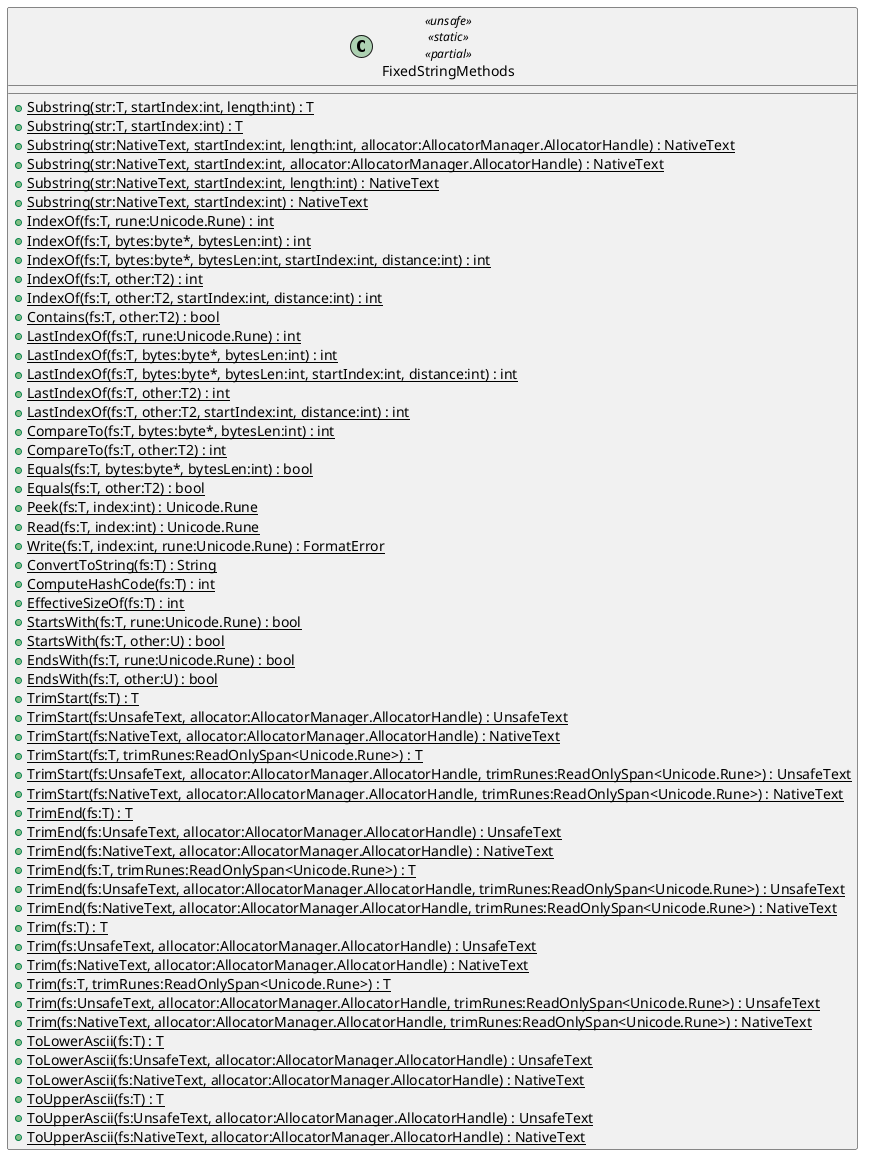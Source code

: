 @startuml
class FixedStringMethods <<unsafe>> <<static>> <<partial>> {
    + {static} Substring(str:T, startIndex:int, length:int) : T
    + {static} Substring(str:T, startIndex:int) : T
    + {static} Substring(str:NativeText, startIndex:int, length:int, allocator:AllocatorManager.AllocatorHandle) : NativeText
    + {static} Substring(str:NativeText, startIndex:int, allocator:AllocatorManager.AllocatorHandle) : NativeText
    + {static} Substring(str:NativeText, startIndex:int, length:int) : NativeText
    + {static} Substring(str:NativeText, startIndex:int) : NativeText
    + {static} IndexOf(fs:T, rune:Unicode.Rune) : int
    + {static} IndexOf(fs:T, bytes:byte*, bytesLen:int) : int
    + {static} IndexOf(fs:T, bytes:byte*, bytesLen:int, startIndex:int, distance:int) : int
    + {static} IndexOf(fs:T, other:T2) : int
    + {static} IndexOf(fs:T, other:T2, startIndex:int, distance:int) : int
    + {static} Contains(fs:T, other:T2) : bool
    + {static} LastIndexOf(fs:T, rune:Unicode.Rune) : int
    + {static} LastIndexOf(fs:T, bytes:byte*, bytesLen:int) : int
    + {static} LastIndexOf(fs:T, bytes:byte*, bytesLen:int, startIndex:int, distance:int) : int
    + {static} LastIndexOf(fs:T, other:T2) : int
    + {static} LastIndexOf(fs:T, other:T2, startIndex:int, distance:int) : int
    + {static} CompareTo(fs:T, bytes:byte*, bytesLen:int) : int
    + {static} CompareTo(fs:T, other:T2) : int
    + {static} Equals(fs:T, bytes:byte*, bytesLen:int) : bool
    + {static} Equals(fs:T, other:T2) : bool
    + {static} Peek(fs:T, index:int) : Unicode.Rune
    + {static} Read(fs:T, index:int) : Unicode.Rune
    + {static} Write(fs:T, index:int, rune:Unicode.Rune) : FormatError
    + {static} ConvertToString(fs:T) : String
    + {static} ComputeHashCode(fs:T) : int
    + {static} EffectiveSizeOf(fs:T) : int
    + {static} StartsWith(fs:T, rune:Unicode.Rune) : bool
    + {static} StartsWith(fs:T, other:U) : bool
    + {static} EndsWith(fs:T, rune:Unicode.Rune) : bool
    + {static} EndsWith(fs:T, other:U) : bool
    + {static} TrimStart(fs:T) : T
    + {static} TrimStart(fs:UnsafeText, allocator:AllocatorManager.AllocatorHandle) : UnsafeText
    + {static} TrimStart(fs:NativeText, allocator:AllocatorManager.AllocatorHandle) : NativeText
    + {static} TrimStart(fs:T, trimRunes:ReadOnlySpan<Unicode.Rune>) : T
    + {static} TrimStart(fs:UnsafeText, allocator:AllocatorManager.AllocatorHandle, trimRunes:ReadOnlySpan<Unicode.Rune>) : UnsafeText
    + {static} TrimStart(fs:NativeText, allocator:AllocatorManager.AllocatorHandle, trimRunes:ReadOnlySpan<Unicode.Rune>) : NativeText
    + {static} TrimEnd(fs:T) : T
    + {static} TrimEnd(fs:UnsafeText, allocator:AllocatorManager.AllocatorHandle) : UnsafeText
    + {static} TrimEnd(fs:NativeText, allocator:AllocatorManager.AllocatorHandle) : NativeText
    + {static} TrimEnd(fs:T, trimRunes:ReadOnlySpan<Unicode.Rune>) : T
    + {static} TrimEnd(fs:UnsafeText, allocator:AllocatorManager.AllocatorHandle, trimRunes:ReadOnlySpan<Unicode.Rune>) : UnsafeText
    + {static} TrimEnd(fs:NativeText, allocator:AllocatorManager.AllocatorHandle, trimRunes:ReadOnlySpan<Unicode.Rune>) : NativeText
    + {static} Trim(fs:T) : T
    + {static} Trim(fs:UnsafeText, allocator:AllocatorManager.AllocatorHandle) : UnsafeText
    + {static} Trim(fs:NativeText, allocator:AllocatorManager.AllocatorHandle) : NativeText
    + {static} Trim(fs:T, trimRunes:ReadOnlySpan<Unicode.Rune>) : T
    + {static} Trim(fs:UnsafeText, allocator:AllocatorManager.AllocatorHandle, trimRunes:ReadOnlySpan<Unicode.Rune>) : UnsafeText
    + {static} Trim(fs:NativeText, allocator:AllocatorManager.AllocatorHandle, trimRunes:ReadOnlySpan<Unicode.Rune>) : NativeText
    + {static} ToLowerAscii(fs:T) : T
    + {static} ToLowerAscii(fs:UnsafeText, allocator:AllocatorManager.AllocatorHandle) : UnsafeText
    + {static} ToLowerAscii(fs:NativeText, allocator:AllocatorManager.AllocatorHandle) : NativeText
    + {static} ToUpperAscii(fs:T) : T
    + {static} ToUpperAscii(fs:UnsafeText, allocator:AllocatorManager.AllocatorHandle) : UnsafeText
    + {static} ToUpperAscii(fs:NativeText, allocator:AllocatorManager.AllocatorHandle) : NativeText
}
@enduml
